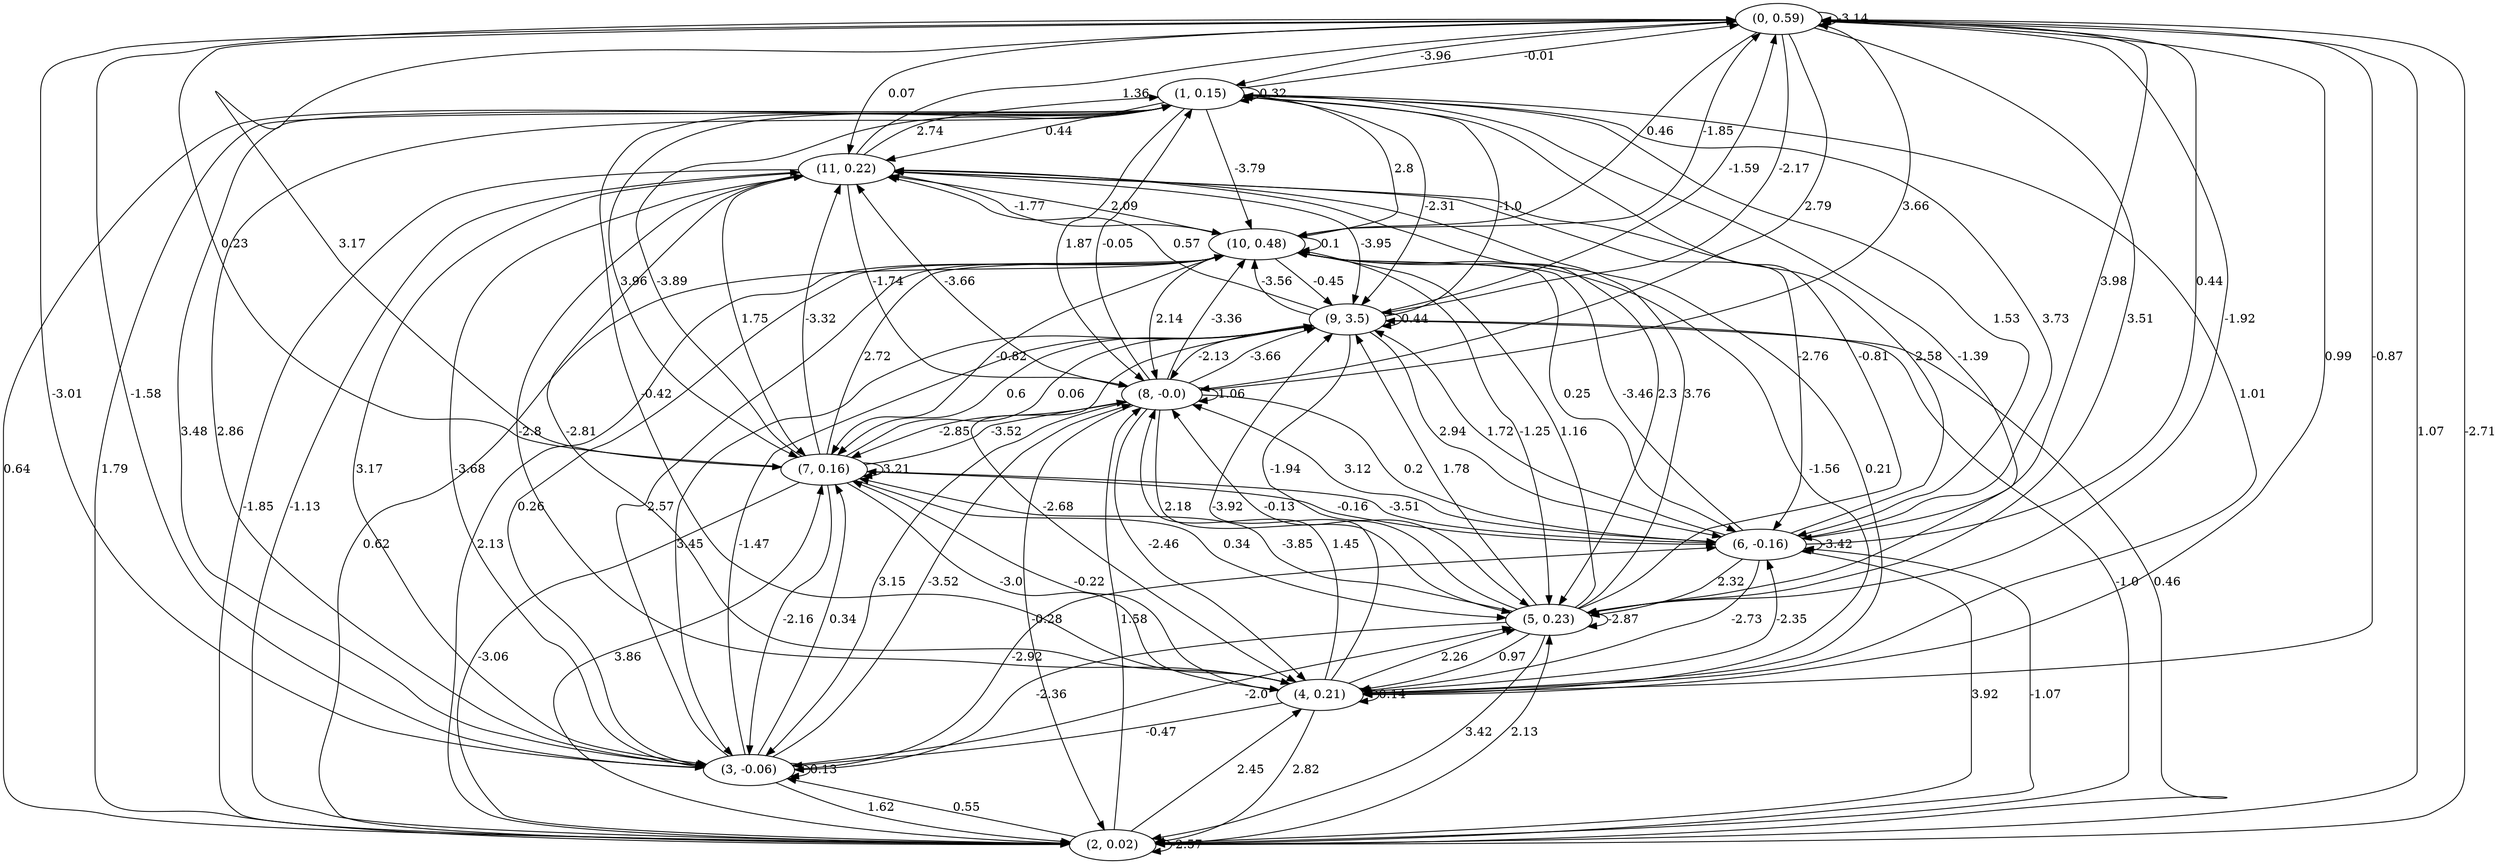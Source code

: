 digraph {
    0 [ label = "(0, 0.59)" ]
    1 [ label = "(1, 0.15)" ]
    2 [ label = "(2, 0.02)" ]
    3 [ label = "(3, -0.06)" ]
    4 [ label = "(4, 0.21)" ]
    5 [ label = "(5, 0.23)" ]
    6 [ label = "(6, -0.16)" ]
    7 [ label = "(7, 0.16)" ]
    8 [ label = "(8, -0.0)" ]
    9 [ label = "(9, 3.5)" ]
    10 [ label = "(10, 0.48)" ]
    11 [ label = "(11, 0.22)" ]
    0 -> 0 [ label = "-3.14" ]
    1 -> 1 [ label = "0.32" ]
    2 -> 2 [ label = "-2.57" ]
    3 -> 3 [ label = "0.13" ]
    4 -> 4 [ label = "0.14" ]
    5 -> 5 [ label = "-2.87" ]
    6 -> 6 [ label = "-3.42" ]
    7 -> 7 [ label = "3.21" ]
    8 -> 8 [ label = "1.06" ]
    9 -> 9 [ label = "0.44" ]
    10 -> 10 [ label = "0.1" ]
    1 -> 0 [ label = "-0.01" ]
    2 -> 0 [ label = "-2.71" ]
    3 -> 0 [ label = "-1.58" ]
    4 -> 0 [ label = "-0.87" ]
    5 -> 0 [ label = "-1.92" ]
    6 -> 0 [ label = "0.44" ]
    7 -> 0 [ label = "0.23" ]
    8 -> 0 [ label = "3.66" ]
    9 -> 0 [ label = "-1.59" ]
    10 -> 0 [ label = "-1.85" ]
    11 -> 0 [ label = "1.36" ]
    0 -> 1 [ label = "-3.96" ]
    2 -> 1 [ label = "1.79" ]
    3 -> 1 [ label = "3.48" ]
    4 -> 1 [ label = "-0.42" ]
    5 -> 1 [ label = "-0.81" ]
    6 -> 1 [ label = "3.73" ]
    7 -> 1 [ label = "-3.89" ]
    8 -> 1 [ label = "-0.05" ]
    9 -> 1 [ label = "-1.0" ]
    10 -> 1 [ label = "2.8" ]
    11 -> 1 [ label = "2.74" ]
    0 -> 2 [ label = "1.07" ]
    1 -> 2 [ label = "0.64" ]
    3 -> 2 [ label = "1.62" ]
    4 -> 2 [ label = "2.82" ]
    5 -> 2 [ label = "3.42" ]
    6 -> 2 [ label = "3.92" ]
    7 -> 2 [ label = "-3.06" ]
    8 -> 2 [ label = "-0.28" ]
    9 -> 2 [ label = "-1.0" ]
    10 -> 2 [ label = "0.62" ]
    11 -> 2 [ label = "-1.85" ]
    0 -> 3 [ label = "-3.01" ]
    1 -> 3 [ label = "2.86" ]
    2 -> 3 [ label = "0.55" ]
    4 -> 3 [ label = "-0.47" ]
    5 -> 3 [ label = "-2.36" ]
    7 -> 3 [ label = "-2.16" ]
    8 -> 3 [ label = "3.15" ]
    9 -> 3 [ label = "3.45" ]
    10 -> 3 [ label = "0.26" ]
    11 -> 3 [ label = "3.17" ]
    0 -> 4 [ label = "0.99" ]
    1 -> 4 [ label = "1.01" ]
    2 -> 4 [ label = "2.45" ]
    5 -> 4 [ label = "0.97" ]
    6 -> 4 [ label = "-2.73" ]
    7 -> 4 [ label = "-3.0" ]
    8 -> 4 [ label = "-2.46" ]
    9 -> 4 [ label = "-2.68" ]
    10 -> 4 [ label = "-1.56" ]
    11 -> 4 [ label = "-2.81" ]
    0 -> 5 [ label = "3.51" ]
    1 -> 5 [ label = "-1.39" ]
    2 -> 5 [ label = "2.13" ]
    3 -> 5 [ label = "-2.0" ]
    4 -> 5 [ label = "2.26" ]
    6 -> 5 [ label = "2.32" ]
    7 -> 5 [ label = "0.34" ]
    8 -> 5 [ label = "2.18" ]
    9 -> 5 [ label = "-1.94" ]
    10 -> 5 [ label = "-1.25" ]
    11 -> 5 [ label = "2.3" ]
    0 -> 6 [ label = "3.98" ]
    1 -> 6 [ label = "1.53" ]
    2 -> 6 [ label = "-1.07" ]
    3 -> 6 [ label = "-2.92" ]
    4 -> 6 [ label = "-2.35" ]
    7 -> 6 [ label = "-0.16" ]
    8 -> 6 [ label = "0.2" ]
    9 -> 6 [ label = "2.94" ]
    10 -> 6 [ label = "0.25" ]
    11 -> 6 [ label = "-2.76" ]
    0 -> 7 [ label = "3.17" ]
    1 -> 7 [ label = "3.96" ]
    2 -> 7 [ label = "3.86" ]
    3 -> 7 [ label = "0.34" ]
    4 -> 7 [ label = "-0.22" ]
    5 -> 7 [ label = "-3.85" ]
    6 -> 7 [ label = "-3.51" ]
    8 -> 7 [ label = "-2.85" ]
    9 -> 7 [ label = "0.6" ]
    10 -> 7 [ label = "-0.82" ]
    11 -> 7 [ label = "1.75" ]
    0 -> 8 [ label = "2.79" ]
    1 -> 8 [ label = "1.87" ]
    2 -> 8 [ label = "1.58" ]
    3 -> 8 [ label = "-3.52" ]
    4 -> 8 [ label = "1.45" ]
    5 -> 8 [ label = "-0.13" ]
    6 -> 8 [ label = "3.12" ]
    7 -> 8 [ label = "-3.52" ]
    9 -> 8 [ label = "-2.13" ]
    10 -> 8 [ label = "2.14" ]
    11 -> 8 [ label = "-1.74" ]
    0 -> 9 [ label = "-2.17" ]
    1 -> 9 [ label = "-2.31" ]
    2 -> 9 [ label = "0.46" ]
    3 -> 9 [ label = "-1.47" ]
    4 -> 9 [ label = "-3.92" ]
    5 -> 9 [ label = "1.78" ]
    6 -> 9 [ label = "1.72" ]
    7 -> 9 [ label = "0.06" ]
    8 -> 9 [ label = "-3.66" ]
    10 -> 9 [ label = "-0.45" ]
    11 -> 9 [ label = "-3.95" ]
    0 -> 10 [ label = "0.46" ]
    1 -> 10 [ label = "-3.79" ]
    2 -> 10 [ label = "2.13" ]
    3 -> 10 [ label = "2.57" ]
    4 -> 10 [ label = "0.21" ]
    5 -> 10 [ label = "1.16" ]
    6 -> 10 [ label = "-3.46" ]
    7 -> 10 [ label = "2.72" ]
    8 -> 10 [ label = "-3.36" ]
    9 -> 10 [ label = "-3.56" ]
    11 -> 10 [ label = "-1.77" ]
    0 -> 11 [ label = "0.07" ]
    1 -> 11 [ label = "0.44" ]
    2 -> 11 [ label = "-1.13" ]
    3 -> 11 [ label = "-3.68" ]
    4 -> 11 [ label = "-2.8" ]
    5 -> 11 [ label = "3.76" ]
    6 -> 11 [ label = "2.58" ]
    7 -> 11 [ label = "-3.32" ]
    8 -> 11 [ label = "-3.66" ]
    9 -> 11 [ label = "0.57" ]
    10 -> 11 [ label = "2.09" ]
}

